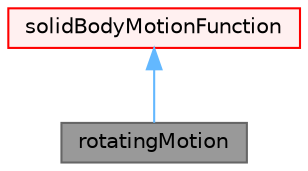 digraph "rotatingMotion"
{
 // LATEX_PDF_SIZE
  bgcolor="transparent";
  edge [fontname=Helvetica,fontsize=10,labelfontname=Helvetica,labelfontsize=10];
  node [fontname=Helvetica,fontsize=10,shape=box,height=0.2,width=0.4];
  Node1 [id="Node000001",label="rotatingMotion",height=0.2,width=0.4,color="gray40", fillcolor="grey60", style="filled", fontcolor="black",tooltip="SolidBodyMotionFvMesh 6DoF motion function."];
  Node2 -> Node1 [id="edge1_Node000001_Node000002",dir="back",color="steelblue1",style="solid",tooltip=" "];
  Node2 [id="Node000002",label="solidBodyMotionFunction",height=0.2,width=0.4,color="red", fillcolor="#FFF0F0", style="filled",URL="$classFoam_1_1solidBodyMotionFunction.html",tooltip="Base class for defining solid-body motions."];
}

